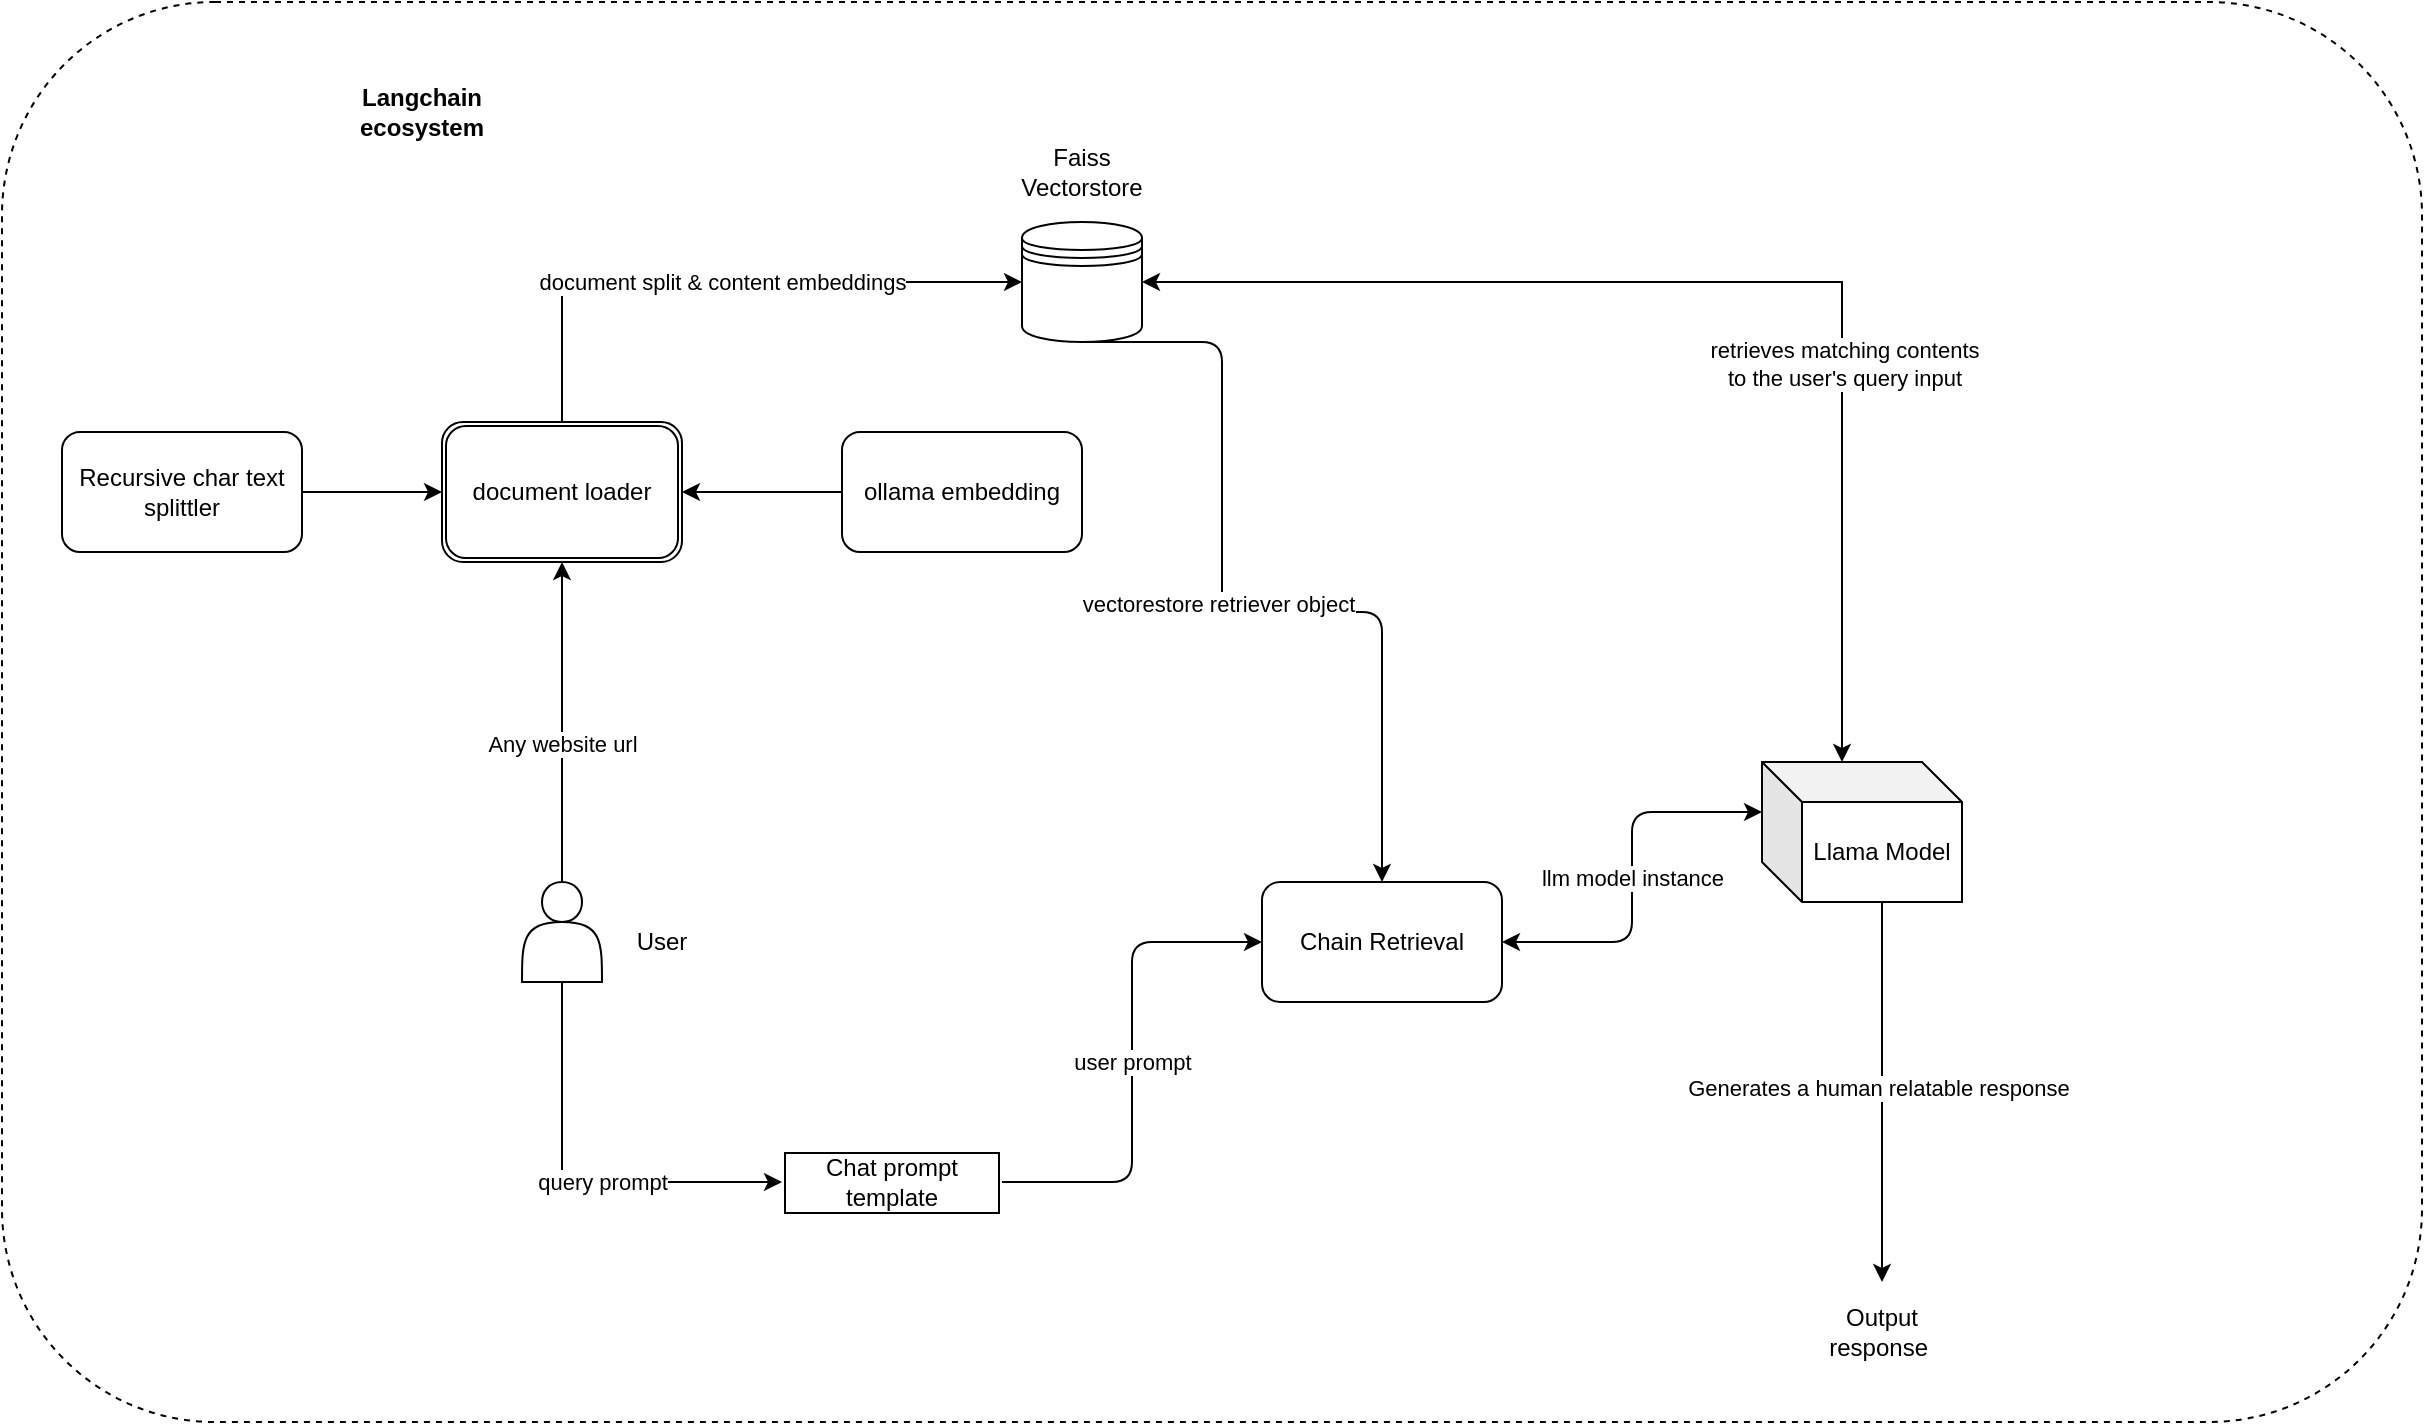<mxfile scale="1" border="0" version="24.7.7">
  <diagram name="Page-1" id="OoifdAGLfNqKf-DrbqDd">
    <mxGraphModel dx="2156" dy="826" grid="1" gridSize="10" guides="1" tooltips="1" connect="1" arrows="1" fold="1" page="1" pageScale="1" pageWidth="850" pageHeight="1100" math="0" shadow="0">
      <root>
        <mxCell id="0" />
        <mxCell id="1" parent="0" />
        <mxCell id="14" style="edgeStyle=orthogonalEdgeStyle;html=1;exitX=0.5;exitY=1;exitDx=0;exitDy=0;entryX=0.5;entryY=0;entryDx=0;entryDy=0;" parent="1" source="un075YbDdIkHIwGMmn_F-1" target="8" edge="1">
          <mxGeometry relative="1" as="geometry">
            <Array as="points">
              <mxPoint x="430" y="250" />
              <mxPoint x="430" y="385" />
              <mxPoint x="510" y="385" />
            </Array>
          </mxGeometry>
        </mxCell>
        <mxCell id="15" value="vectorestore retriever object" style="edgeLabel;html=1;align=center;verticalAlign=middle;resizable=0;points=[];" parent="14" vertex="1" connectable="0">
          <mxGeometry x="-0.045" y="-2" relative="1" as="geometry">
            <mxPoint as="offset" />
          </mxGeometry>
        </mxCell>
        <mxCell id="un075YbDdIkHIwGMmn_F-1" value="" style="shape=datastore;whiteSpace=wrap;html=1;" parent="1" vertex="1">
          <mxGeometry x="330" y="190" width="60" height="60" as="geometry" />
        </mxCell>
        <mxCell id="un075YbDdIkHIwGMmn_F-11" style="edgeStyle=orthogonalEdgeStyle;rounded=0;orthogonalLoop=1;jettySize=auto;html=1;entryX=0.5;entryY=1;entryDx=0;entryDy=0;exitX=0.5;exitY=0;exitDx=0;exitDy=0;" parent="1" source="un075YbDdIkHIwGMmn_F-2" target="un075YbDdIkHIwGMmn_F-6" edge="1">
          <mxGeometry relative="1" as="geometry" />
        </mxCell>
        <mxCell id="4" value="Any website url" style="edgeLabel;html=1;align=center;verticalAlign=middle;resizable=0;points=[];" parent="un075YbDdIkHIwGMmn_F-11" vertex="1" connectable="0">
          <mxGeometry x="-0.132" relative="1" as="geometry">
            <mxPoint as="offset" />
          </mxGeometry>
        </mxCell>
        <mxCell id="un075YbDdIkHIwGMmn_F-21" style="edgeStyle=orthogonalEdgeStyle;rounded=0;orthogonalLoop=1;jettySize=auto;html=1;exitX=0.5;exitY=1;exitDx=0;exitDy=0;entryX=0;entryY=0.5;entryDx=0;entryDy=0;" parent="1" source="un075YbDdIkHIwGMmn_F-2" target="un075YbDdIkHIwGMmn_F-9" edge="1">
          <mxGeometry relative="1" as="geometry" />
        </mxCell>
        <mxCell id="un075YbDdIkHIwGMmn_F-22" value="query prompt" style="edgeLabel;html=1;align=center;verticalAlign=middle;resizable=0;points=[];" parent="un075YbDdIkHIwGMmn_F-21" vertex="1" connectable="0">
          <mxGeometry x="0.136" relative="1" as="geometry">
            <mxPoint as="offset" />
          </mxGeometry>
        </mxCell>
        <mxCell id="un075YbDdIkHIwGMmn_F-2" value="" style="shape=actor;whiteSpace=wrap;html=1;" parent="1" vertex="1">
          <mxGeometry x="80" y="520" width="40" height="50" as="geometry" />
        </mxCell>
        <mxCell id="un075YbDdIkHIwGMmn_F-4" value="Faiss Vectorstore" style="text;html=1;align=center;verticalAlign=middle;whiteSpace=wrap;rounded=0;" parent="1" vertex="1">
          <mxGeometry x="330" y="150" width="60" height="30" as="geometry" />
        </mxCell>
        <mxCell id="un075YbDdIkHIwGMmn_F-29" style="edgeStyle=orthogonalEdgeStyle;rounded=0;orthogonalLoop=1;jettySize=auto;html=1;exitX=0;exitY=0;exitDx=60;exitDy=70;exitPerimeter=0;" parent="1" source="un075YbDdIkHIwGMmn_F-5" edge="1">
          <mxGeometry relative="1" as="geometry">
            <mxPoint x="760" y="720" as="targetPoint" />
          </mxGeometry>
        </mxCell>
        <mxCell id="un075YbDdIkHIwGMmn_F-35" value="Generates a human relatable response" style="edgeLabel;html=1;align=center;verticalAlign=middle;resizable=0;points=[];" parent="un075YbDdIkHIwGMmn_F-29" vertex="1" connectable="0">
          <mxGeometry x="-0.031" y="-2" relative="1" as="geometry">
            <mxPoint as="offset" />
          </mxGeometry>
        </mxCell>
        <mxCell id="un075YbDdIkHIwGMmn_F-5" value="Llama Model" style="shape=cube;whiteSpace=wrap;html=1;boundedLbl=1;backgroundOutline=1;darkOpacity=0.05;darkOpacity2=0.1;" parent="1" vertex="1">
          <mxGeometry x="700" y="460" width="100" height="70" as="geometry" />
        </mxCell>
        <mxCell id="un075YbDdIkHIwGMmn_F-13" value="document split &amp;amp; content embeddings" style="edgeStyle=orthogonalEdgeStyle;rounded=0;orthogonalLoop=1;jettySize=auto;html=1;exitX=0.5;exitY=0;exitDx=0;exitDy=0;entryX=0;entryY=0.5;entryDx=0;entryDy=0;" parent="1" source="un075YbDdIkHIwGMmn_F-6" target="un075YbDdIkHIwGMmn_F-1" edge="1">
          <mxGeometry relative="1" as="geometry" />
        </mxCell>
        <mxCell id="un075YbDdIkHIwGMmn_F-6" value="document loader" style="shape=ext;double=1;rounded=1;whiteSpace=wrap;html=1;" parent="1" vertex="1">
          <mxGeometry x="40" y="290" width="120" height="70" as="geometry" />
        </mxCell>
        <mxCell id="un075YbDdIkHIwGMmn_F-8" value="Output response&amp;nbsp;" style="text;html=1;align=center;verticalAlign=middle;whiteSpace=wrap;rounded=0;" parent="1" vertex="1">
          <mxGeometry x="730" y="730" width="60" height="30" as="geometry" />
        </mxCell>
        <mxCell id="12" value="user prompt" style="edgeStyle=orthogonalEdgeStyle;html=1;exitX=1;exitY=0.5;exitDx=0;exitDy=0;entryX=0;entryY=0.5;entryDx=0;entryDy=0;" parent="1" source="un075YbDdIkHIwGMmn_F-9" target="8" edge="1">
          <mxGeometry relative="1" as="geometry" />
        </mxCell>
        <mxCell id="un075YbDdIkHIwGMmn_F-9" value="Chat prompt template" style="text;html=1;align=center;verticalAlign=middle;whiteSpace=wrap;rounded=0;fillColor=default;labelBorderColor=default;" parent="1" vertex="1">
          <mxGeometry x="210" y="640" width="110" height="60" as="geometry" />
        </mxCell>
        <mxCell id="un075YbDdIkHIwGMmn_F-31" value="&lt;b&gt;Langchain ecosystem&lt;/b&gt;" style="text;html=1;align=center;verticalAlign=middle;whiteSpace=wrap;rounded=0;" parent="1" vertex="1">
          <mxGeometry y="120" width="60" height="30" as="geometry" />
        </mxCell>
        <mxCell id="un075YbDdIkHIwGMmn_F-34" value="" style="endArrow=classic;startArrow=classic;html=1;rounded=0;exitX=0;exitY=0;exitDx=40;exitDy=0;exitPerimeter=0;entryX=1;entryY=0.5;entryDx=0;entryDy=0;edgeStyle=orthogonalEdgeStyle;" parent="1" source="un075YbDdIkHIwGMmn_F-5" target="un075YbDdIkHIwGMmn_F-1" edge="1">
          <mxGeometry width="50" height="50" relative="1" as="geometry">
            <mxPoint x="400" y="470" as="sourcePoint" />
            <mxPoint x="450" y="420" as="targetPoint" />
          </mxGeometry>
        </mxCell>
        <mxCell id="un075YbDdIkHIwGMmn_F-37" value="retrieves matching contents&lt;br&gt;to the user&#39;s query input" style="edgeLabel;html=1;align=center;verticalAlign=middle;resizable=0;points=[];" parent="un075YbDdIkHIwGMmn_F-34" vertex="1" connectable="0">
          <mxGeometry x="-0.326" y="-1" relative="1" as="geometry">
            <mxPoint as="offset" />
          </mxGeometry>
        </mxCell>
        <mxCell id="un075YbDdIkHIwGMmn_F-39" value="User" style="text;html=1;align=center;verticalAlign=middle;whiteSpace=wrap;rounded=0;" parent="1" vertex="1">
          <mxGeometry x="120" y="535" width="60" height="30" as="geometry" />
        </mxCell>
        <mxCell id="6" style="edgeStyle=none;html=1;entryX=0;entryY=0.5;entryDx=0;entryDy=0;" parent="1" source="2" target="un075YbDdIkHIwGMmn_F-6" edge="1">
          <mxGeometry relative="1" as="geometry" />
        </mxCell>
        <mxCell id="2" value="Recursive char text splittler" style="rounded=1;whiteSpace=wrap;html=1;" parent="1" vertex="1">
          <mxGeometry x="-150" y="295" width="120" height="60" as="geometry" />
        </mxCell>
        <mxCell id="5" style="edgeStyle=none;html=1;entryX=1;entryY=0.5;entryDx=0;entryDy=0;" parent="1" source="3" target="un075YbDdIkHIwGMmn_F-6" edge="1">
          <mxGeometry relative="1" as="geometry" />
        </mxCell>
        <mxCell id="3" value="ollama embedding" style="rounded=1;whiteSpace=wrap;html=1;" parent="1" vertex="1">
          <mxGeometry x="240" y="295" width="120" height="60" as="geometry" />
        </mxCell>
        <mxCell id="8" value="Chain Retrieval" style="rounded=1;whiteSpace=wrap;html=1;" parent="1" vertex="1">
          <mxGeometry x="450" y="520" width="120" height="60" as="geometry" />
        </mxCell>
        <mxCell id="16" value="llm model instance" style="endArrow=classic;startArrow=classic;html=1;exitX=1;exitY=0.5;exitDx=0;exitDy=0;entryX=0;entryY=0;entryDx=0;entryDy=25;entryPerimeter=0;edgeStyle=orthogonalEdgeStyle;" parent="1" source="8" target="un075YbDdIkHIwGMmn_F-5" edge="1">
          <mxGeometry width="50" height="50" relative="1" as="geometry">
            <mxPoint x="620" y="535" as="sourcePoint" />
            <mxPoint x="670" y="485" as="targetPoint" />
          </mxGeometry>
        </mxCell>
        <mxCell id="hEokM7G_5YCiTGMf1mDW-16" value="" style="rounded=1;whiteSpace=wrap;html=1;fillColor=none;dashed=1;" vertex="1" parent="1">
          <mxGeometry x="-180" y="80" width="1210" height="710" as="geometry" />
        </mxCell>
      </root>
    </mxGraphModel>
  </diagram>
</mxfile>
